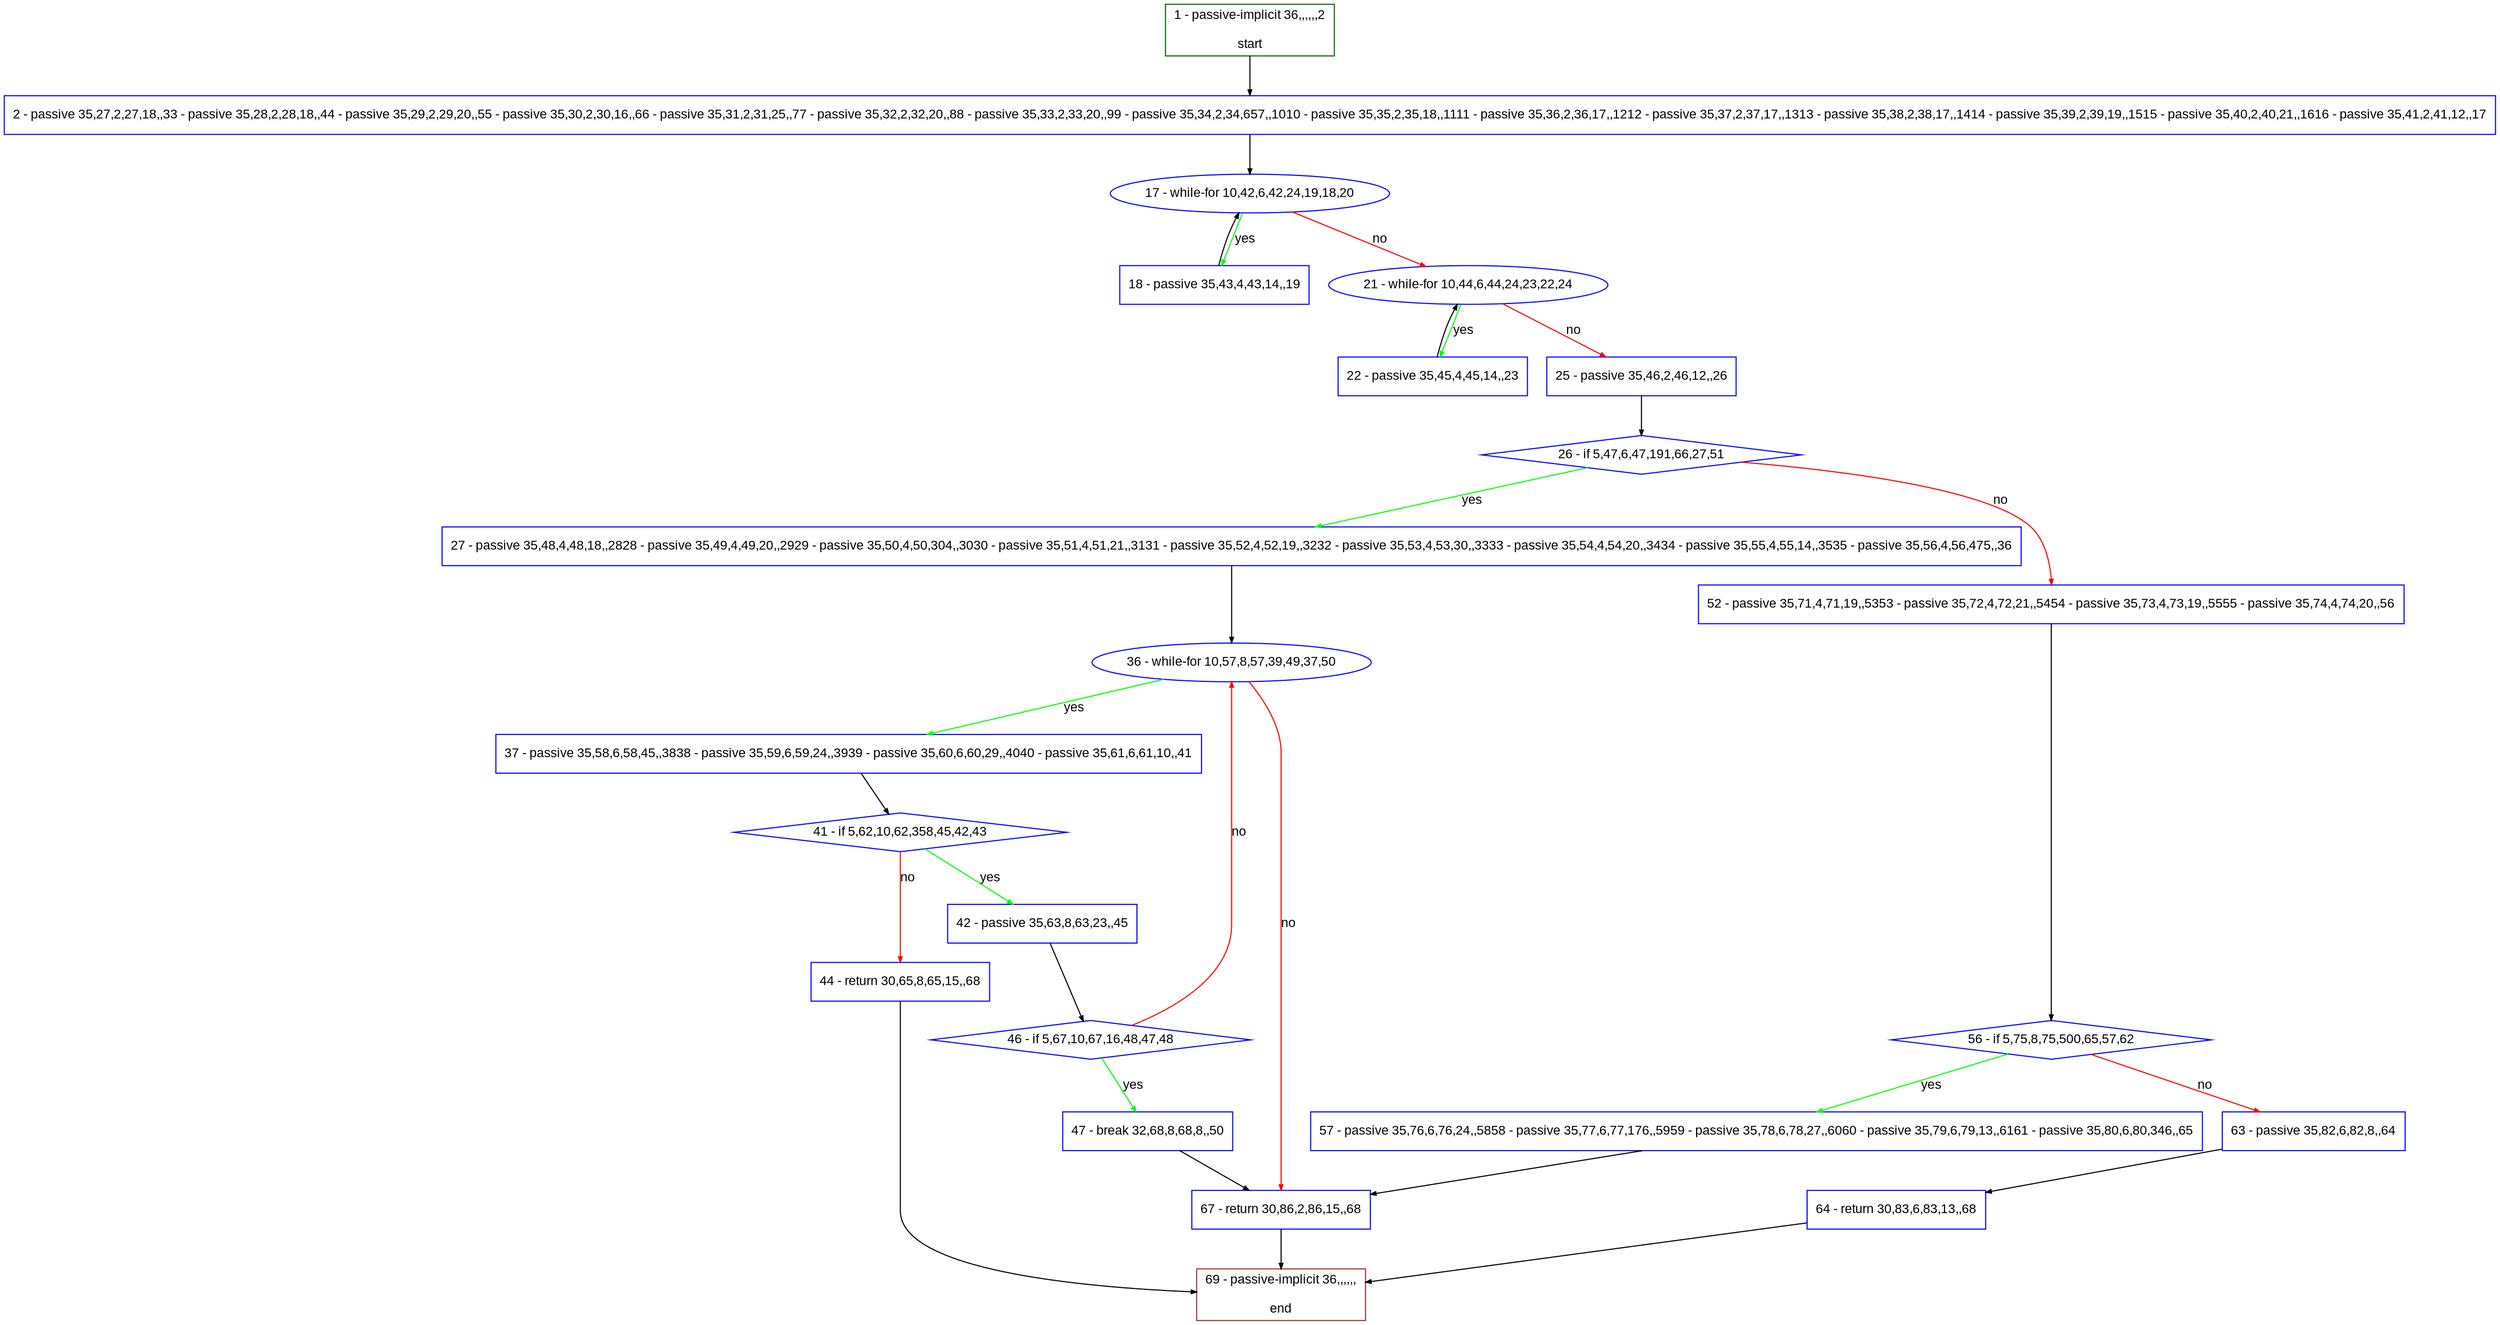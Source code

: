 digraph "" {
  graph [pack="true", label="", fontsize="12", packmode="clust", fontname="Arial", fillcolor="#FFFFCC", bgcolor="white", style="rounded,filled", compound="true"];
  node [node_initialized="no", label="", color="grey", fontsize="12", fillcolor="white", fontname="Arial", style="filled", shape="rectangle", compound="true", fixedsize="false"];
  edge [fontcolor="black", arrowhead="normal", arrowtail="none", arrowsize="0.5", ltail="", label="", color="black", fontsize="12", lhead="", fontname="Arial", dir="forward", compound="true"];
  __N1 [label="2 - passive 35,27,2,27,18,,33 - passive 35,28,2,28,18,,44 - passive 35,29,2,29,20,,55 - passive 35,30,2,30,16,,66 - passive 35,31,2,31,25,,77 - passive 35,32,2,32,20,,88 - passive 35,33,2,33,20,,99 - passive 35,34,2,34,657,,1010 - passive 35,35,2,35,18,,1111 - passive 35,36,2,36,17,,1212 - passive 35,37,2,37,17,,1313 - passive 35,38,2,38,17,,1414 - passive 35,39,2,39,19,,1515 - passive 35,40,2,40,21,,1616 - passive 35,41,2,41,12,,17", color="#0000ff", fillcolor="#ffffff", style="filled", shape="box"];
  __N2 [label="1 - passive-implicit 36,,,,,,2\n\nstart", color="#006400", fillcolor="#ffffff", style="filled", shape="box"];
  __N3 [label="17 - while-for 10,42,6,42,24,19,18,20", color="#0000ff", fillcolor="#ffffff", style="filled", shape="oval"];
  __N4 [label="18 - passive 35,43,4,43,14,,19", color="#0000ff", fillcolor="#ffffff", style="filled", shape="box"];
  __N5 [label="21 - while-for 10,44,6,44,24,23,22,24", color="#0000ff", fillcolor="#ffffff", style="filled", shape="oval"];
  __N6 [label="22 - passive 35,45,4,45,14,,23", color="#0000ff", fillcolor="#ffffff", style="filled", shape="box"];
  __N7 [label="25 - passive 35,46,2,46,12,,26", color="#0000ff", fillcolor="#ffffff", style="filled", shape="box"];
  __N8 [label="26 - if 5,47,6,47,191,66,27,51", color="#0000ff", fillcolor="#ffffff", style="filled", shape="diamond"];
  __N9 [label="27 - passive 35,48,4,48,18,,2828 - passive 35,49,4,49,20,,2929 - passive 35,50,4,50,304,,3030 - passive 35,51,4,51,21,,3131 - passive 35,52,4,52,19,,3232 - passive 35,53,4,53,30,,3333 - passive 35,54,4,54,20,,3434 - passive 35,55,4,55,14,,3535 - passive 35,56,4,56,475,,36", color="#0000ff", fillcolor="#ffffff", style="filled", shape="box"];
  __N10 [label="52 - passive 35,71,4,71,19,,5353 - passive 35,72,4,72,21,,5454 - passive 35,73,4,73,19,,5555 - passive 35,74,4,74,20,,56", color="#0000ff", fillcolor="#ffffff", style="filled", shape="box"];
  __N11 [label="36 - while-for 10,57,8,57,39,49,37,50", color="#0000ff", fillcolor="#ffffff", style="filled", shape="oval"];
  __N12 [label="37 - passive 35,58,6,58,45,,3838 - passive 35,59,6,59,24,,3939 - passive 35,60,6,60,29,,4040 - passive 35,61,6,61,10,,41", color="#0000ff", fillcolor="#ffffff", style="filled", shape="box"];
  __N13 [label="67 - return 30,86,2,86,15,,68", color="#0000ff", fillcolor="#ffffff", style="filled", shape="box"];
  __N14 [label="41 - if 5,62,10,62,358,45,42,43", color="#0000ff", fillcolor="#ffffff", style="filled", shape="diamond"];
  __N15 [label="42 - passive 35,63,8,63,23,,45", color="#0000ff", fillcolor="#ffffff", style="filled", shape="box"];
  __N16 [label="44 - return 30,65,8,65,15,,68", color="#0000ff", fillcolor="#ffffff", style="filled", shape="box"];
  __N17 [label="46 - if 5,67,10,67,16,48,47,48", color="#0000ff", fillcolor="#ffffff", style="filled", shape="diamond"];
  __N18 [label="69 - passive-implicit 36,,,,,,\n\nend", color="#a52a2a", fillcolor="#ffffff", style="filled", shape="box"];
  __N19 [label="47 - break 32,68,8,68,8,,50", color="#0000ff", fillcolor="#ffffff", style="filled", shape="box"];
  __N20 [label="56 - if 5,75,8,75,500,65,57,62", color="#0000ff", fillcolor="#ffffff", style="filled", shape="diamond"];
  __N21 [label="57 - passive 35,76,6,76,24,,5858 - passive 35,77,6,77,176,,5959 - passive 35,78,6,78,27,,6060 - passive 35,79,6,79,13,,6161 - passive 35,80,6,80,346,,65", color="#0000ff", fillcolor="#ffffff", style="filled", shape="box"];
  __N22 [label="63 - passive 35,82,6,82,8,,64", color="#0000ff", fillcolor="#ffffff", style="filled", shape="box"];
  __N23 [label="64 - return 30,83,6,83,13,,68", color="#0000ff", fillcolor="#ffffff", style="filled", shape="box"];
  __N2 -> __N1 [arrowhead="normal", arrowtail="none", color="#000000", label="", dir="forward"];
  __N1 -> __N3 [arrowhead="normal", arrowtail="none", color="#000000", label="", dir="forward"];
  __N3 -> __N4 [arrowhead="normal", arrowtail="none", color="#00ff00", label="yes", dir="forward"];
  __N4 -> __N3 [arrowhead="normal", arrowtail="none", color="#000000", label="", dir="forward"];
  __N3 -> __N5 [arrowhead="normal", arrowtail="none", color="#ff0000", label="no", dir="forward"];
  __N5 -> __N6 [arrowhead="normal", arrowtail="none", color="#00ff00", label="yes", dir="forward"];
  __N6 -> __N5 [arrowhead="normal", arrowtail="none", color="#000000", label="", dir="forward"];
  __N5 -> __N7 [arrowhead="normal", arrowtail="none", color="#ff0000", label="no", dir="forward"];
  __N7 -> __N8 [arrowhead="normal", arrowtail="none", color="#000000", label="", dir="forward"];
  __N8 -> __N9 [arrowhead="normal", arrowtail="none", color="#00ff00", label="yes", dir="forward"];
  __N8 -> __N10 [arrowhead="normal", arrowtail="none", color="#ff0000", label="no", dir="forward"];
  __N9 -> __N11 [arrowhead="normal", arrowtail="none", color="#000000", label="", dir="forward"];
  __N11 -> __N12 [arrowhead="normal", arrowtail="none", color="#00ff00", label="yes", dir="forward"];
  __N11 -> __N13 [arrowhead="normal", arrowtail="none", color="#ff0000", label="no", dir="forward"];
  __N12 -> __N14 [arrowhead="normal", arrowtail="none", color="#000000", label="", dir="forward"];
  __N14 -> __N15 [arrowhead="normal", arrowtail="none", color="#00ff00", label="yes", dir="forward"];
  __N14 -> __N16 [arrowhead="normal", arrowtail="none", color="#ff0000", label="no", dir="forward"];
  __N15 -> __N17 [arrowhead="normal", arrowtail="none", color="#000000", label="", dir="forward"];
  __N16 -> __N18 [arrowhead="normal", arrowtail="none", color="#000000", label="", dir="forward"];
  __N17 -> __N11 [arrowhead="normal", arrowtail="none", color="#ff0000", label="no", dir="forward"];
  __N17 -> __N19 [arrowhead="normal", arrowtail="none", color="#00ff00", label="yes", dir="forward"];
  __N19 -> __N13 [arrowhead="normal", arrowtail="none", color="#000000", label="", dir="forward"];
  __N10 -> __N20 [arrowhead="normal", arrowtail="none", color="#000000", label="", dir="forward"];
  __N20 -> __N21 [arrowhead="normal", arrowtail="none", color="#00ff00", label="yes", dir="forward"];
  __N20 -> __N22 [arrowhead="normal", arrowtail="none", color="#ff0000", label="no", dir="forward"];
  __N21 -> __N13 [arrowhead="normal", arrowtail="none", color="#000000", label="", dir="forward"];
  __N22 -> __N23 [arrowhead="normal", arrowtail="none", color="#000000", label="", dir="forward"];
  __N23 -> __N18 [arrowhead="normal", arrowtail="none", color="#000000", label="", dir="forward"];
  __N13 -> __N18 [arrowhead="normal", arrowtail="none", color="#000000", label="", dir="forward"];
}
